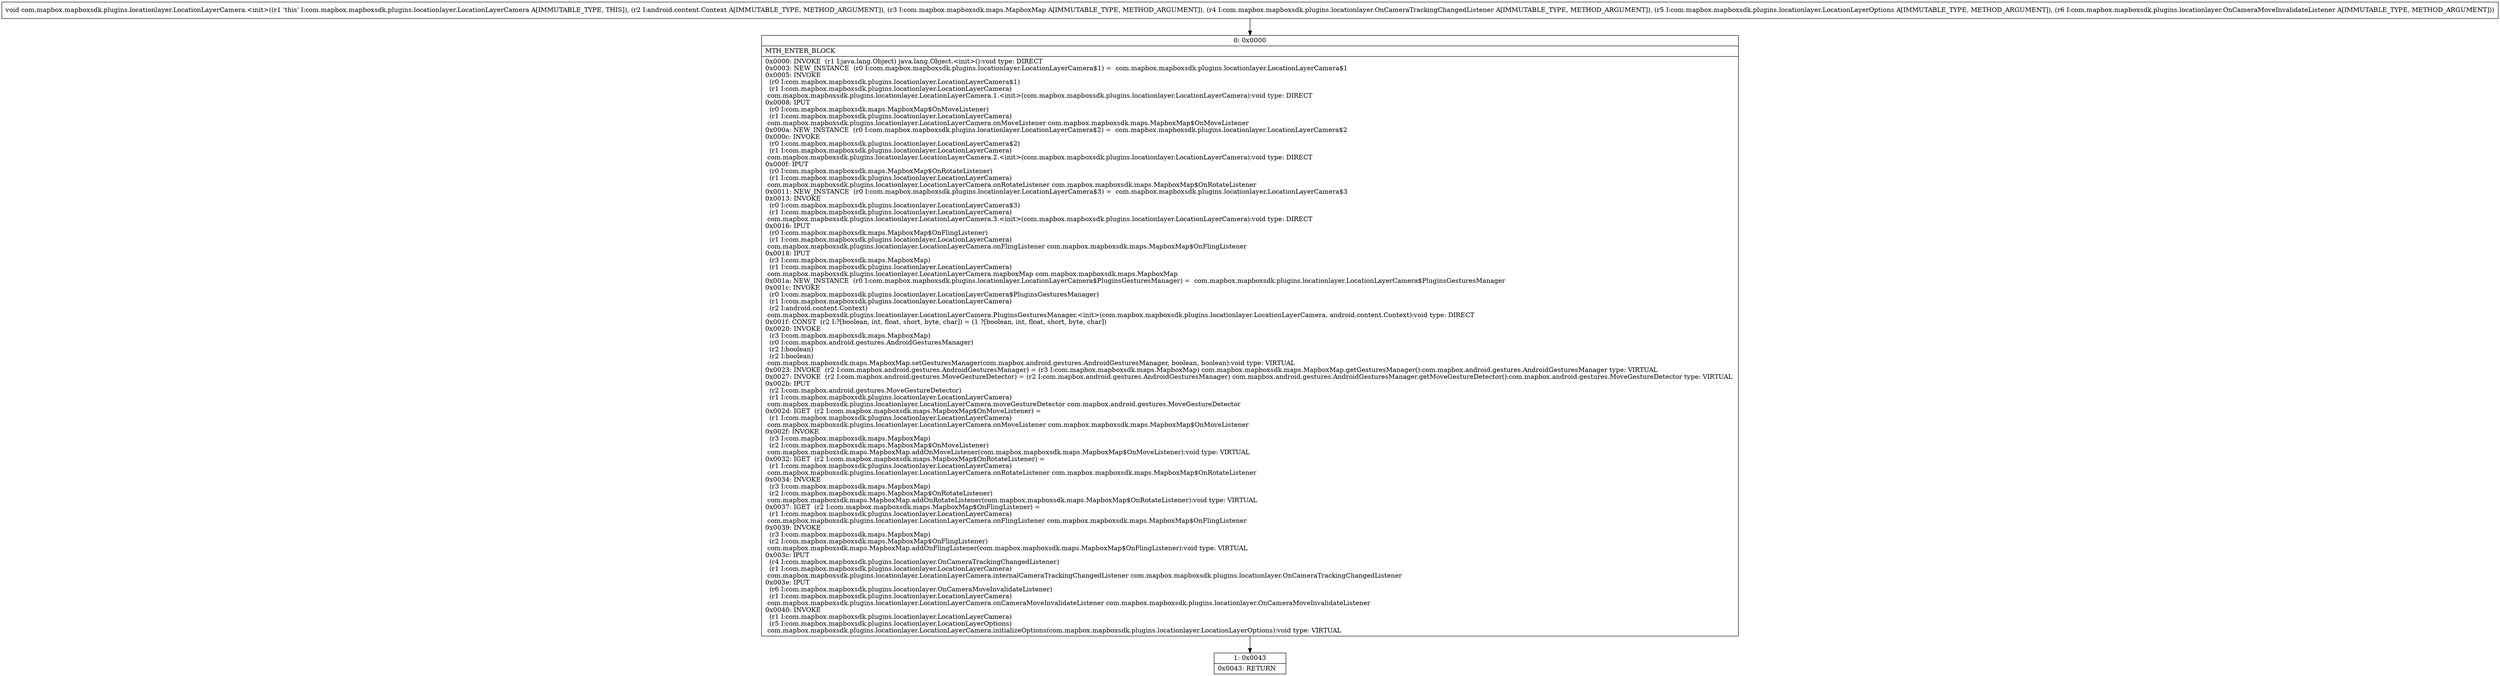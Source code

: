 digraph "CFG forcom.mapbox.mapboxsdk.plugins.locationlayer.LocationLayerCamera.\<init\>(Landroid\/content\/Context;Lcom\/mapbox\/mapboxsdk\/maps\/MapboxMap;Lcom\/mapbox\/mapboxsdk\/plugins\/locationlayer\/OnCameraTrackingChangedListener;Lcom\/mapbox\/mapboxsdk\/plugins\/locationlayer\/LocationLayerOptions;Lcom\/mapbox\/mapboxsdk\/plugins\/locationlayer\/OnCameraMoveInvalidateListener;)V" {
Node_0 [shape=record,label="{0\:\ 0x0000|MTH_ENTER_BLOCK\l|0x0000: INVOKE  (r1 I:java.lang.Object) java.lang.Object.\<init\>():void type: DIRECT \l0x0003: NEW_INSTANCE  (r0 I:com.mapbox.mapboxsdk.plugins.locationlayer.LocationLayerCamera$1) =  com.mapbox.mapboxsdk.plugins.locationlayer.LocationLayerCamera$1 \l0x0005: INVOKE  \l  (r0 I:com.mapbox.mapboxsdk.plugins.locationlayer.LocationLayerCamera$1)\l  (r1 I:com.mapbox.mapboxsdk.plugins.locationlayer.LocationLayerCamera)\l com.mapbox.mapboxsdk.plugins.locationlayer.LocationLayerCamera.1.\<init\>(com.mapbox.mapboxsdk.plugins.locationlayer.LocationLayerCamera):void type: DIRECT \l0x0008: IPUT  \l  (r0 I:com.mapbox.mapboxsdk.maps.MapboxMap$OnMoveListener)\l  (r1 I:com.mapbox.mapboxsdk.plugins.locationlayer.LocationLayerCamera)\l com.mapbox.mapboxsdk.plugins.locationlayer.LocationLayerCamera.onMoveListener com.mapbox.mapboxsdk.maps.MapboxMap$OnMoveListener \l0x000a: NEW_INSTANCE  (r0 I:com.mapbox.mapboxsdk.plugins.locationlayer.LocationLayerCamera$2) =  com.mapbox.mapboxsdk.plugins.locationlayer.LocationLayerCamera$2 \l0x000c: INVOKE  \l  (r0 I:com.mapbox.mapboxsdk.plugins.locationlayer.LocationLayerCamera$2)\l  (r1 I:com.mapbox.mapboxsdk.plugins.locationlayer.LocationLayerCamera)\l com.mapbox.mapboxsdk.plugins.locationlayer.LocationLayerCamera.2.\<init\>(com.mapbox.mapboxsdk.plugins.locationlayer.LocationLayerCamera):void type: DIRECT \l0x000f: IPUT  \l  (r0 I:com.mapbox.mapboxsdk.maps.MapboxMap$OnRotateListener)\l  (r1 I:com.mapbox.mapboxsdk.plugins.locationlayer.LocationLayerCamera)\l com.mapbox.mapboxsdk.plugins.locationlayer.LocationLayerCamera.onRotateListener com.mapbox.mapboxsdk.maps.MapboxMap$OnRotateListener \l0x0011: NEW_INSTANCE  (r0 I:com.mapbox.mapboxsdk.plugins.locationlayer.LocationLayerCamera$3) =  com.mapbox.mapboxsdk.plugins.locationlayer.LocationLayerCamera$3 \l0x0013: INVOKE  \l  (r0 I:com.mapbox.mapboxsdk.plugins.locationlayer.LocationLayerCamera$3)\l  (r1 I:com.mapbox.mapboxsdk.plugins.locationlayer.LocationLayerCamera)\l com.mapbox.mapboxsdk.plugins.locationlayer.LocationLayerCamera.3.\<init\>(com.mapbox.mapboxsdk.plugins.locationlayer.LocationLayerCamera):void type: DIRECT \l0x0016: IPUT  \l  (r0 I:com.mapbox.mapboxsdk.maps.MapboxMap$OnFlingListener)\l  (r1 I:com.mapbox.mapboxsdk.plugins.locationlayer.LocationLayerCamera)\l com.mapbox.mapboxsdk.plugins.locationlayer.LocationLayerCamera.onFlingListener com.mapbox.mapboxsdk.maps.MapboxMap$OnFlingListener \l0x0018: IPUT  \l  (r3 I:com.mapbox.mapboxsdk.maps.MapboxMap)\l  (r1 I:com.mapbox.mapboxsdk.plugins.locationlayer.LocationLayerCamera)\l com.mapbox.mapboxsdk.plugins.locationlayer.LocationLayerCamera.mapboxMap com.mapbox.mapboxsdk.maps.MapboxMap \l0x001a: NEW_INSTANCE  (r0 I:com.mapbox.mapboxsdk.plugins.locationlayer.LocationLayerCamera$PluginsGesturesManager) =  com.mapbox.mapboxsdk.plugins.locationlayer.LocationLayerCamera$PluginsGesturesManager \l0x001c: INVOKE  \l  (r0 I:com.mapbox.mapboxsdk.plugins.locationlayer.LocationLayerCamera$PluginsGesturesManager)\l  (r1 I:com.mapbox.mapboxsdk.plugins.locationlayer.LocationLayerCamera)\l  (r2 I:android.content.Context)\l com.mapbox.mapboxsdk.plugins.locationlayer.LocationLayerCamera.PluginsGesturesManager.\<init\>(com.mapbox.mapboxsdk.plugins.locationlayer.LocationLayerCamera, android.content.Context):void type: DIRECT \l0x001f: CONST  (r2 I:?[boolean, int, float, short, byte, char]) = (1 ?[boolean, int, float, short, byte, char]) \l0x0020: INVOKE  \l  (r3 I:com.mapbox.mapboxsdk.maps.MapboxMap)\l  (r0 I:com.mapbox.android.gestures.AndroidGesturesManager)\l  (r2 I:boolean)\l  (r2 I:boolean)\l com.mapbox.mapboxsdk.maps.MapboxMap.setGesturesManager(com.mapbox.android.gestures.AndroidGesturesManager, boolean, boolean):void type: VIRTUAL \l0x0023: INVOKE  (r2 I:com.mapbox.android.gestures.AndroidGesturesManager) = (r3 I:com.mapbox.mapboxsdk.maps.MapboxMap) com.mapbox.mapboxsdk.maps.MapboxMap.getGesturesManager():com.mapbox.android.gestures.AndroidGesturesManager type: VIRTUAL \l0x0027: INVOKE  (r2 I:com.mapbox.android.gestures.MoveGestureDetector) = (r2 I:com.mapbox.android.gestures.AndroidGesturesManager) com.mapbox.android.gestures.AndroidGesturesManager.getMoveGestureDetector():com.mapbox.android.gestures.MoveGestureDetector type: VIRTUAL \l0x002b: IPUT  \l  (r2 I:com.mapbox.android.gestures.MoveGestureDetector)\l  (r1 I:com.mapbox.mapboxsdk.plugins.locationlayer.LocationLayerCamera)\l com.mapbox.mapboxsdk.plugins.locationlayer.LocationLayerCamera.moveGestureDetector com.mapbox.android.gestures.MoveGestureDetector \l0x002d: IGET  (r2 I:com.mapbox.mapboxsdk.maps.MapboxMap$OnMoveListener) = \l  (r1 I:com.mapbox.mapboxsdk.plugins.locationlayer.LocationLayerCamera)\l com.mapbox.mapboxsdk.plugins.locationlayer.LocationLayerCamera.onMoveListener com.mapbox.mapboxsdk.maps.MapboxMap$OnMoveListener \l0x002f: INVOKE  \l  (r3 I:com.mapbox.mapboxsdk.maps.MapboxMap)\l  (r2 I:com.mapbox.mapboxsdk.maps.MapboxMap$OnMoveListener)\l com.mapbox.mapboxsdk.maps.MapboxMap.addOnMoveListener(com.mapbox.mapboxsdk.maps.MapboxMap$OnMoveListener):void type: VIRTUAL \l0x0032: IGET  (r2 I:com.mapbox.mapboxsdk.maps.MapboxMap$OnRotateListener) = \l  (r1 I:com.mapbox.mapboxsdk.plugins.locationlayer.LocationLayerCamera)\l com.mapbox.mapboxsdk.plugins.locationlayer.LocationLayerCamera.onRotateListener com.mapbox.mapboxsdk.maps.MapboxMap$OnRotateListener \l0x0034: INVOKE  \l  (r3 I:com.mapbox.mapboxsdk.maps.MapboxMap)\l  (r2 I:com.mapbox.mapboxsdk.maps.MapboxMap$OnRotateListener)\l com.mapbox.mapboxsdk.maps.MapboxMap.addOnRotateListener(com.mapbox.mapboxsdk.maps.MapboxMap$OnRotateListener):void type: VIRTUAL \l0x0037: IGET  (r2 I:com.mapbox.mapboxsdk.maps.MapboxMap$OnFlingListener) = \l  (r1 I:com.mapbox.mapboxsdk.plugins.locationlayer.LocationLayerCamera)\l com.mapbox.mapboxsdk.plugins.locationlayer.LocationLayerCamera.onFlingListener com.mapbox.mapboxsdk.maps.MapboxMap$OnFlingListener \l0x0039: INVOKE  \l  (r3 I:com.mapbox.mapboxsdk.maps.MapboxMap)\l  (r2 I:com.mapbox.mapboxsdk.maps.MapboxMap$OnFlingListener)\l com.mapbox.mapboxsdk.maps.MapboxMap.addOnFlingListener(com.mapbox.mapboxsdk.maps.MapboxMap$OnFlingListener):void type: VIRTUAL \l0x003c: IPUT  \l  (r4 I:com.mapbox.mapboxsdk.plugins.locationlayer.OnCameraTrackingChangedListener)\l  (r1 I:com.mapbox.mapboxsdk.plugins.locationlayer.LocationLayerCamera)\l com.mapbox.mapboxsdk.plugins.locationlayer.LocationLayerCamera.internalCameraTrackingChangedListener com.mapbox.mapboxsdk.plugins.locationlayer.OnCameraTrackingChangedListener \l0x003e: IPUT  \l  (r6 I:com.mapbox.mapboxsdk.plugins.locationlayer.OnCameraMoveInvalidateListener)\l  (r1 I:com.mapbox.mapboxsdk.plugins.locationlayer.LocationLayerCamera)\l com.mapbox.mapboxsdk.plugins.locationlayer.LocationLayerCamera.onCameraMoveInvalidateListener com.mapbox.mapboxsdk.plugins.locationlayer.OnCameraMoveInvalidateListener \l0x0040: INVOKE  \l  (r1 I:com.mapbox.mapboxsdk.plugins.locationlayer.LocationLayerCamera)\l  (r5 I:com.mapbox.mapboxsdk.plugins.locationlayer.LocationLayerOptions)\l com.mapbox.mapboxsdk.plugins.locationlayer.LocationLayerCamera.initializeOptions(com.mapbox.mapboxsdk.plugins.locationlayer.LocationLayerOptions):void type: VIRTUAL \l}"];
Node_1 [shape=record,label="{1\:\ 0x0043|0x0043: RETURN   \l}"];
MethodNode[shape=record,label="{void com.mapbox.mapboxsdk.plugins.locationlayer.LocationLayerCamera.\<init\>((r1 'this' I:com.mapbox.mapboxsdk.plugins.locationlayer.LocationLayerCamera A[IMMUTABLE_TYPE, THIS]), (r2 I:android.content.Context A[IMMUTABLE_TYPE, METHOD_ARGUMENT]), (r3 I:com.mapbox.mapboxsdk.maps.MapboxMap A[IMMUTABLE_TYPE, METHOD_ARGUMENT]), (r4 I:com.mapbox.mapboxsdk.plugins.locationlayer.OnCameraTrackingChangedListener A[IMMUTABLE_TYPE, METHOD_ARGUMENT]), (r5 I:com.mapbox.mapboxsdk.plugins.locationlayer.LocationLayerOptions A[IMMUTABLE_TYPE, METHOD_ARGUMENT]), (r6 I:com.mapbox.mapboxsdk.plugins.locationlayer.OnCameraMoveInvalidateListener A[IMMUTABLE_TYPE, METHOD_ARGUMENT])) }"];
MethodNode -> Node_0;
Node_0 -> Node_1;
}

